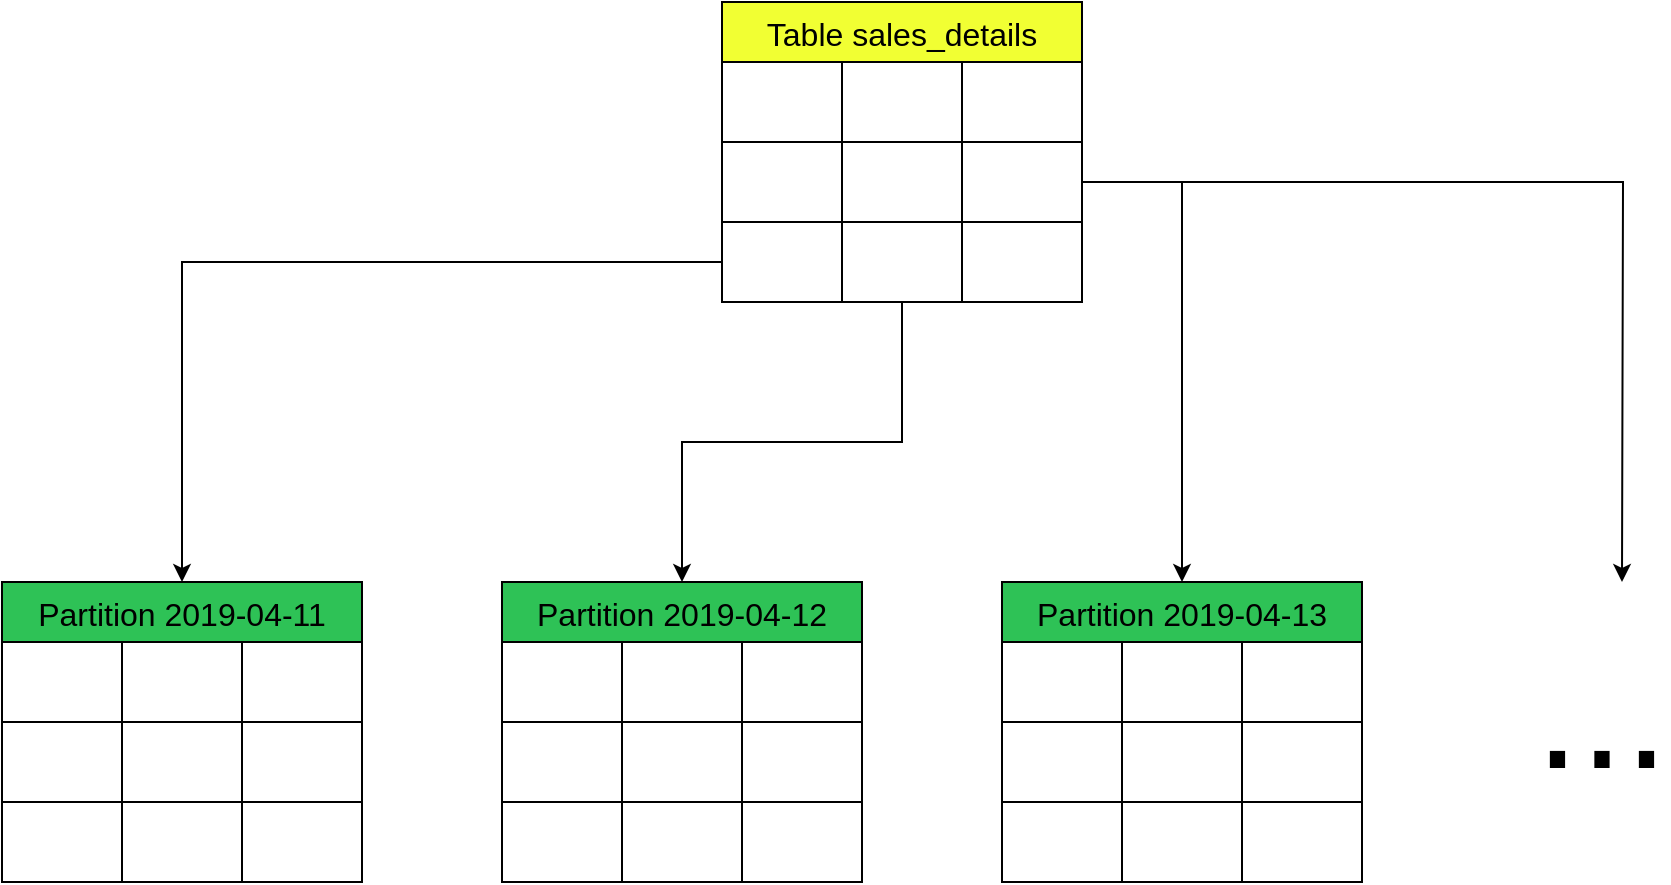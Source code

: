 <mxfile version="22.1.11" type="github">
  <diagram name="第 1 页" id="9uUyB4Z0gf19ZeqO-JPq">
    <mxGraphModel dx="2795" dy="1547" grid="1" gridSize="10" guides="1" tooltips="1" connect="1" arrows="1" fold="1" page="1" pageScale="1" pageWidth="1600" pageHeight="1200" math="0" shadow="0">
      <root>
        <mxCell id="0" />
        <mxCell id="1" parent="0" />
        <mxCell id="ixtWk2bjBTbpI4zYas3Y-57" style="edgeStyle=orthogonalEdgeStyle;rounded=0;orthogonalLoop=1;jettySize=auto;html=1;" edge="1" parent="1" source="ixtWk2bjBTbpI4zYas3Y-2" target="ixtWk2bjBTbpI4zYas3Y-28">
          <mxGeometry relative="1" as="geometry" />
        </mxCell>
        <mxCell id="ixtWk2bjBTbpI4zYas3Y-2" value="Table sales_details" style="shape=table;startSize=30;container=1;collapsible=0;childLayout=tableLayout;strokeColor=default;fontSize=16;fillColor=#F1FF33;" vertex="1" parent="1">
          <mxGeometry x="710" y="270" width="180" height="150.0" as="geometry" />
        </mxCell>
        <mxCell id="ixtWk2bjBTbpI4zYas3Y-3" value="" style="shape=tableRow;horizontal=0;startSize=0;swimlaneHead=0;swimlaneBody=0;strokeColor=inherit;top=0;left=0;bottom=0;right=0;collapsible=0;dropTarget=0;fillColor=none;points=[[0,0.5],[1,0.5]];portConstraint=eastwest;fontSize=16;" vertex="1" parent="ixtWk2bjBTbpI4zYas3Y-2">
          <mxGeometry y="30" width="180" height="40" as="geometry" />
        </mxCell>
        <mxCell id="ixtWk2bjBTbpI4zYas3Y-4" value="" style="shape=partialRectangle;html=1;whiteSpace=wrap;connectable=0;strokeColor=inherit;overflow=hidden;fillColor=none;top=0;left=0;bottom=0;right=0;pointerEvents=1;fontSize=16;" vertex="1" parent="ixtWk2bjBTbpI4zYas3Y-3">
          <mxGeometry width="60" height="40" as="geometry">
            <mxRectangle width="60" height="40" as="alternateBounds" />
          </mxGeometry>
        </mxCell>
        <mxCell id="ixtWk2bjBTbpI4zYas3Y-5" value="" style="shape=partialRectangle;html=1;whiteSpace=wrap;connectable=0;strokeColor=inherit;overflow=hidden;fillColor=none;top=0;left=0;bottom=0;right=0;pointerEvents=1;fontSize=16;" vertex="1" parent="ixtWk2bjBTbpI4zYas3Y-3">
          <mxGeometry x="60" width="60" height="40" as="geometry">
            <mxRectangle width="60" height="40" as="alternateBounds" />
          </mxGeometry>
        </mxCell>
        <mxCell id="ixtWk2bjBTbpI4zYas3Y-6" value="" style="shape=partialRectangle;html=1;whiteSpace=wrap;connectable=0;strokeColor=inherit;overflow=hidden;fillColor=none;top=0;left=0;bottom=0;right=0;pointerEvents=1;fontSize=16;" vertex="1" parent="ixtWk2bjBTbpI4zYas3Y-3">
          <mxGeometry x="120" width="60" height="40" as="geometry">
            <mxRectangle width="60" height="40" as="alternateBounds" />
          </mxGeometry>
        </mxCell>
        <mxCell id="ixtWk2bjBTbpI4zYas3Y-7" value="" style="shape=tableRow;horizontal=0;startSize=0;swimlaneHead=0;swimlaneBody=0;strokeColor=inherit;top=0;left=0;bottom=0;right=0;collapsible=0;dropTarget=0;fillColor=none;points=[[0,0.5],[1,0.5]];portConstraint=eastwest;fontSize=16;" vertex="1" parent="ixtWk2bjBTbpI4zYas3Y-2">
          <mxGeometry y="70" width="180" height="40" as="geometry" />
        </mxCell>
        <mxCell id="ixtWk2bjBTbpI4zYas3Y-8" value="" style="shape=partialRectangle;html=1;whiteSpace=wrap;connectable=0;strokeColor=inherit;overflow=hidden;fillColor=none;top=0;left=0;bottom=0;right=0;pointerEvents=1;fontSize=16;" vertex="1" parent="ixtWk2bjBTbpI4zYas3Y-7">
          <mxGeometry width="60" height="40" as="geometry">
            <mxRectangle width="60" height="40" as="alternateBounds" />
          </mxGeometry>
        </mxCell>
        <mxCell id="ixtWk2bjBTbpI4zYas3Y-9" value="" style="shape=partialRectangle;html=1;whiteSpace=wrap;connectable=0;strokeColor=inherit;overflow=hidden;fillColor=none;top=0;left=0;bottom=0;right=0;pointerEvents=1;fontSize=16;" vertex="1" parent="ixtWk2bjBTbpI4zYas3Y-7">
          <mxGeometry x="60" width="60" height="40" as="geometry">
            <mxRectangle width="60" height="40" as="alternateBounds" />
          </mxGeometry>
        </mxCell>
        <mxCell id="ixtWk2bjBTbpI4zYas3Y-10" value="" style="shape=partialRectangle;html=1;whiteSpace=wrap;connectable=0;strokeColor=inherit;overflow=hidden;fillColor=none;top=0;left=0;bottom=0;right=0;pointerEvents=1;fontSize=16;" vertex="1" parent="ixtWk2bjBTbpI4zYas3Y-7">
          <mxGeometry x="120" width="60" height="40" as="geometry">
            <mxRectangle width="60" height="40" as="alternateBounds" />
          </mxGeometry>
        </mxCell>
        <mxCell id="ixtWk2bjBTbpI4zYas3Y-11" value="" style="shape=tableRow;horizontal=0;startSize=0;swimlaneHead=0;swimlaneBody=0;strokeColor=inherit;top=0;left=0;bottom=0;right=0;collapsible=0;dropTarget=0;fillColor=none;points=[[0,0.5],[1,0.5]];portConstraint=eastwest;fontSize=16;" vertex="1" parent="ixtWk2bjBTbpI4zYas3Y-2">
          <mxGeometry y="110" width="180" height="40" as="geometry" />
        </mxCell>
        <mxCell id="ixtWk2bjBTbpI4zYas3Y-12" value="" style="shape=partialRectangle;html=1;whiteSpace=wrap;connectable=0;strokeColor=inherit;overflow=hidden;fillColor=none;top=0;left=0;bottom=0;right=0;pointerEvents=1;fontSize=16;" vertex="1" parent="ixtWk2bjBTbpI4zYas3Y-11">
          <mxGeometry width="60" height="40" as="geometry">
            <mxRectangle width="60" height="40" as="alternateBounds" />
          </mxGeometry>
        </mxCell>
        <mxCell id="ixtWk2bjBTbpI4zYas3Y-13" value="" style="shape=partialRectangle;html=1;whiteSpace=wrap;connectable=0;strokeColor=inherit;overflow=hidden;fillColor=none;top=0;left=0;bottom=0;right=0;pointerEvents=1;fontSize=16;" vertex="1" parent="ixtWk2bjBTbpI4zYas3Y-11">
          <mxGeometry x="60" width="60" height="40" as="geometry">
            <mxRectangle width="60" height="40" as="alternateBounds" />
          </mxGeometry>
        </mxCell>
        <mxCell id="ixtWk2bjBTbpI4zYas3Y-14" value="" style="shape=partialRectangle;html=1;whiteSpace=wrap;connectable=0;strokeColor=inherit;overflow=hidden;fillColor=none;top=0;left=0;bottom=0;right=0;pointerEvents=1;fontSize=16;" vertex="1" parent="ixtWk2bjBTbpI4zYas3Y-11">
          <mxGeometry x="120" width="60" height="40" as="geometry">
            <mxRectangle width="60" height="40" as="alternateBounds" />
          </mxGeometry>
        </mxCell>
        <mxCell id="ixtWk2bjBTbpI4zYas3Y-15" value="Partition 2019-04-11" style="shape=table;startSize=30;container=1;collapsible=0;childLayout=tableLayout;strokeColor=default;fontSize=16;fillColor=#2EC256;" vertex="1" parent="1">
          <mxGeometry x="350" y="560" width="180" height="150" as="geometry" />
        </mxCell>
        <mxCell id="ixtWk2bjBTbpI4zYas3Y-16" value="" style="shape=tableRow;horizontal=0;startSize=0;swimlaneHead=0;swimlaneBody=0;strokeColor=inherit;top=0;left=0;bottom=0;right=0;collapsible=0;dropTarget=0;fillColor=none;points=[[0,0.5],[1,0.5]];portConstraint=eastwest;fontSize=16;" vertex="1" parent="ixtWk2bjBTbpI4zYas3Y-15">
          <mxGeometry y="30" width="180" height="40" as="geometry" />
        </mxCell>
        <mxCell id="ixtWk2bjBTbpI4zYas3Y-17" value="" style="shape=partialRectangle;html=1;whiteSpace=wrap;connectable=0;strokeColor=inherit;overflow=hidden;fillColor=none;top=0;left=0;bottom=0;right=0;pointerEvents=1;fontSize=16;" vertex="1" parent="ixtWk2bjBTbpI4zYas3Y-16">
          <mxGeometry width="60" height="40" as="geometry">
            <mxRectangle width="60" height="40" as="alternateBounds" />
          </mxGeometry>
        </mxCell>
        <mxCell id="ixtWk2bjBTbpI4zYas3Y-18" value="" style="shape=partialRectangle;html=1;whiteSpace=wrap;connectable=0;strokeColor=inherit;overflow=hidden;fillColor=none;top=0;left=0;bottom=0;right=0;pointerEvents=1;fontSize=16;" vertex="1" parent="ixtWk2bjBTbpI4zYas3Y-16">
          <mxGeometry x="60" width="60" height="40" as="geometry">
            <mxRectangle width="60" height="40" as="alternateBounds" />
          </mxGeometry>
        </mxCell>
        <mxCell id="ixtWk2bjBTbpI4zYas3Y-19" value="" style="shape=partialRectangle;html=1;whiteSpace=wrap;connectable=0;strokeColor=inherit;overflow=hidden;fillColor=none;top=0;left=0;bottom=0;right=0;pointerEvents=1;fontSize=16;" vertex="1" parent="ixtWk2bjBTbpI4zYas3Y-16">
          <mxGeometry x="120" width="60" height="40" as="geometry">
            <mxRectangle width="60" height="40" as="alternateBounds" />
          </mxGeometry>
        </mxCell>
        <mxCell id="ixtWk2bjBTbpI4zYas3Y-20" value="" style="shape=tableRow;horizontal=0;startSize=0;swimlaneHead=0;swimlaneBody=0;strokeColor=inherit;top=0;left=0;bottom=0;right=0;collapsible=0;dropTarget=0;fillColor=none;points=[[0,0.5],[1,0.5]];portConstraint=eastwest;fontSize=16;" vertex="1" parent="ixtWk2bjBTbpI4zYas3Y-15">
          <mxGeometry y="70" width="180" height="40" as="geometry" />
        </mxCell>
        <mxCell id="ixtWk2bjBTbpI4zYas3Y-21" value="" style="shape=partialRectangle;html=1;whiteSpace=wrap;connectable=0;strokeColor=inherit;overflow=hidden;fillColor=none;top=0;left=0;bottom=0;right=0;pointerEvents=1;fontSize=16;" vertex="1" parent="ixtWk2bjBTbpI4zYas3Y-20">
          <mxGeometry width="60" height="40" as="geometry">
            <mxRectangle width="60" height="40" as="alternateBounds" />
          </mxGeometry>
        </mxCell>
        <mxCell id="ixtWk2bjBTbpI4zYas3Y-22" value="" style="shape=partialRectangle;html=1;whiteSpace=wrap;connectable=0;strokeColor=inherit;overflow=hidden;fillColor=none;top=0;left=0;bottom=0;right=0;pointerEvents=1;fontSize=16;" vertex="1" parent="ixtWk2bjBTbpI4zYas3Y-20">
          <mxGeometry x="60" width="60" height="40" as="geometry">
            <mxRectangle width="60" height="40" as="alternateBounds" />
          </mxGeometry>
        </mxCell>
        <mxCell id="ixtWk2bjBTbpI4zYas3Y-23" value="" style="shape=partialRectangle;html=1;whiteSpace=wrap;connectable=0;strokeColor=inherit;overflow=hidden;fillColor=none;top=0;left=0;bottom=0;right=0;pointerEvents=1;fontSize=16;" vertex="1" parent="ixtWk2bjBTbpI4zYas3Y-20">
          <mxGeometry x="120" width="60" height="40" as="geometry">
            <mxRectangle width="60" height="40" as="alternateBounds" />
          </mxGeometry>
        </mxCell>
        <mxCell id="ixtWk2bjBTbpI4zYas3Y-24" value="" style="shape=tableRow;horizontal=0;startSize=0;swimlaneHead=0;swimlaneBody=0;strokeColor=inherit;top=0;left=0;bottom=0;right=0;collapsible=0;dropTarget=0;fillColor=none;points=[[0,0.5],[1,0.5]];portConstraint=eastwest;fontSize=16;" vertex="1" parent="ixtWk2bjBTbpI4zYas3Y-15">
          <mxGeometry y="110" width="180" height="40" as="geometry" />
        </mxCell>
        <mxCell id="ixtWk2bjBTbpI4zYas3Y-25" value="" style="shape=partialRectangle;html=1;whiteSpace=wrap;connectable=0;strokeColor=inherit;overflow=hidden;fillColor=none;top=0;left=0;bottom=0;right=0;pointerEvents=1;fontSize=16;" vertex="1" parent="ixtWk2bjBTbpI4zYas3Y-24">
          <mxGeometry width="60" height="40" as="geometry">
            <mxRectangle width="60" height="40" as="alternateBounds" />
          </mxGeometry>
        </mxCell>
        <mxCell id="ixtWk2bjBTbpI4zYas3Y-26" value="" style="shape=partialRectangle;html=1;whiteSpace=wrap;connectable=0;strokeColor=inherit;overflow=hidden;fillColor=none;top=0;left=0;bottom=0;right=0;pointerEvents=1;fontSize=16;" vertex="1" parent="ixtWk2bjBTbpI4zYas3Y-24">
          <mxGeometry x="60" width="60" height="40" as="geometry">
            <mxRectangle width="60" height="40" as="alternateBounds" />
          </mxGeometry>
        </mxCell>
        <mxCell id="ixtWk2bjBTbpI4zYas3Y-27" value="" style="shape=partialRectangle;html=1;whiteSpace=wrap;connectable=0;strokeColor=inherit;overflow=hidden;fillColor=none;top=0;left=0;bottom=0;right=0;pointerEvents=1;fontSize=16;" vertex="1" parent="ixtWk2bjBTbpI4zYas3Y-24">
          <mxGeometry x="120" width="60" height="40" as="geometry">
            <mxRectangle width="60" height="40" as="alternateBounds" />
          </mxGeometry>
        </mxCell>
        <mxCell id="ixtWk2bjBTbpI4zYas3Y-28" value="Partition 2019-04-12" style="shape=table;startSize=30;container=1;collapsible=0;childLayout=tableLayout;strokeColor=default;fontSize=16;fillColor=#2EC256;" vertex="1" parent="1">
          <mxGeometry x="600" y="560" width="180" height="150" as="geometry" />
        </mxCell>
        <mxCell id="ixtWk2bjBTbpI4zYas3Y-29" value="" style="shape=tableRow;horizontal=0;startSize=0;swimlaneHead=0;swimlaneBody=0;strokeColor=inherit;top=0;left=0;bottom=0;right=0;collapsible=0;dropTarget=0;fillColor=none;points=[[0,0.5],[1,0.5]];portConstraint=eastwest;fontSize=16;" vertex="1" parent="ixtWk2bjBTbpI4zYas3Y-28">
          <mxGeometry y="30" width="180" height="40" as="geometry" />
        </mxCell>
        <mxCell id="ixtWk2bjBTbpI4zYas3Y-30" value="" style="shape=partialRectangle;html=1;whiteSpace=wrap;connectable=0;strokeColor=inherit;overflow=hidden;fillColor=none;top=0;left=0;bottom=0;right=0;pointerEvents=1;fontSize=16;" vertex="1" parent="ixtWk2bjBTbpI4zYas3Y-29">
          <mxGeometry width="60" height="40" as="geometry">
            <mxRectangle width="60" height="40" as="alternateBounds" />
          </mxGeometry>
        </mxCell>
        <mxCell id="ixtWk2bjBTbpI4zYas3Y-31" value="" style="shape=partialRectangle;html=1;whiteSpace=wrap;connectable=0;strokeColor=inherit;overflow=hidden;fillColor=none;top=0;left=0;bottom=0;right=0;pointerEvents=1;fontSize=16;" vertex="1" parent="ixtWk2bjBTbpI4zYas3Y-29">
          <mxGeometry x="60" width="60" height="40" as="geometry">
            <mxRectangle width="60" height="40" as="alternateBounds" />
          </mxGeometry>
        </mxCell>
        <mxCell id="ixtWk2bjBTbpI4zYas3Y-32" value="" style="shape=partialRectangle;html=1;whiteSpace=wrap;connectable=0;strokeColor=inherit;overflow=hidden;fillColor=none;top=0;left=0;bottom=0;right=0;pointerEvents=1;fontSize=16;" vertex="1" parent="ixtWk2bjBTbpI4zYas3Y-29">
          <mxGeometry x="120" width="60" height="40" as="geometry">
            <mxRectangle width="60" height="40" as="alternateBounds" />
          </mxGeometry>
        </mxCell>
        <mxCell id="ixtWk2bjBTbpI4zYas3Y-33" value="" style="shape=tableRow;horizontal=0;startSize=0;swimlaneHead=0;swimlaneBody=0;strokeColor=inherit;top=0;left=0;bottom=0;right=0;collapsible=0;dropTarget=0;fillColor=none;points=[[0,0.5],[1,0.5]];portConstraint=eastwest;fontSize=16;" vertex="1" parent="ixtWk2bjBTbpI4zYas3Y-28">
          <mxGeometry y="70" width="180" height="40" as="geometry" />
        </mxCell>
        <mxCell id="ixtWk2bjBTbpI4zYas3Y-34" value="" style="shape=partialRectangle;html=1;whiteSpace=wrap;connectable=0;strokeColor=inherit;overflow=hidden;fillColor=none;top=0;left=0;bottom=0;right=0;pointerEvents=1;fontSize=16;" vertex="1" parent="ixtWk2bjBTbpI4zYas3Y-33">
          <mxGeometry width="60" height="40" as="geometry">
            <mxRectangle width="60" height="40" as="alternateBounds" />
          </mxGeometry>
        </mxCell>
        <mxCell id="ixtWk2bjBTbpI4zYas3Y-35" value="" style="shape=partialRectangle;html=1;whiteSpace=wrap;connectable=0;strokeColor=inherit;overflow=hidden;fillColor=none;top=0;left=0;bottom=0;right=0;pointerEvents=1;fontSize=16;" vertex="1" parent="ixtWk2bjBTbpI4zYas3Y-33">
          <mxGeometry x="60" width="60" height="40" as="geometry">
            <mxRectangle width="60" height="40" as="alternateBounds" />
          </mxGeometry>
        </mxCell>
        <mxCell id="ixtWk2bjBTbpI4zYas3Y-36" value="" style="shape=partialRectangle;html=1;whiteSpace=wrap;connectable=0;strokeColor=inherit;overflow=hidden;fillColor=none;top=0;left=0;bottom=0;right=0;pointerEvents=1;fontSize=16;" vertex="1" parent="ixtWk2bjBTbpI4zYas3Y-33">
          <mxGeometry x="120" width="60" height="40" as="geometry">
            <mxRectangle width="60" height="40" as="alternateBounds" />
          </mxGeometry>
        </mxCell>
        <mxCell id="ixtWk2bjBTbpI4zYas3Y-37" value="" style="shape=tableRow;horizontal=0;startSize=0;swimlaneHead=0;swimlaneBody=0;strokeColor=inherit;top=0;left=0;bottom=0;right=0;collapsible=0;dropTarget=0;fillColor=none;points=[[0,0.5],[1,0.5]];portConstraint=eastwest;fontSize=16;" vertex="1" parent="ixtWk2bjBTbpI4zYas3Y-28">
          <mxGeometry y="110" width="180" height="40" as="geometry" />
        </mxCell>
        <mxCell id="ixtWk2bjBTbpI4zYas3Y-38" value="" style="shape=partialRectangle;html=1;whiteSpace=wrap;connectable=0;strokeColor=inherit;overflow=hidden;fillColor=none;top=0;left=0;bottom=0;right=0;pointerEvents=1;fontSize=16;" vertex="1" parent="ixtWk2bjBTbpI4zYas3Y-37">
          <mxGeometry width="60" height="40" as="geometry">
            <mxRectangle width="60" height="40" as="alternateBounds" />
          </mxGeometry>
        </mxCell>
        <mxCell id="ixtWk2bjBTbpI4zYas3Y-39" value="" style="shape=partialRectangle;html=1;whiteSpace=wrap;connectable=0;strokeColor=inherit;overflow=hidden;fillColor=none;top=0;left=0;bottom=0;right=0;pointerEvents=1;fontSize=16;" vertex="1" parent="ixtWk2bjBTbpI4zYas3Y-37">
          <mxGeometry x="60" width="60" height="40" as="geometry">
            <mxRectangle width="60" height="40" as="alternateBounds" />
          </mxGeometry>
        </mxCell>
        <mxCell id="ixtWk2bjBTbpI4zYas3Y-40" value="" style="shape=partialRectangle;html=1;whiteSpace=wrap;connectable=0;strokeColor=inherit;overflow=hidden;fillColor=none;top=0;left=0;bottom=0;right=0;pointerEvents=1;fontSize=16;" vertex="1" parent="ixtWk2bjBTbpI4zYas3Y-37">
          <mxGeometry x="120" width="60" height="40" as="geometry">
            <mxRectangle width="60" height="40" as="alternateBounds" />
          </mxGeometry>
        </mxCell>
        <mxCell id="ixtWk2bjBTbpI4zYas3Y-41" value="Partition 2019-04-13" style="shape=table;startSize=30;container=1;collapsible=0;childLayout=tableLayout;strokeColor=default;fontSize=16;fillColor=#2EC256;" vertex="1" parent="1">
          <mxGeometry x="850" y="560" width="180" height="150" as="geometry" />
        </mxCell>
        <mxCell id="ixtWk2bjBTbpI4zYas3Y-42" value="" style="shape=tableRow;horizontal=0;startSize=0;swimlaneHead=0;swimlaneBody=0;strokeColor=inherit;top=0;left=0;bottom=0;right=0;collapsible=0;dropTarget=0;fillColor=none;points=[[0,0.5],[1,0.5]];portConstraint=eastwest;fontSize=16;" vertex="1" parent="ixtWk2bjBTbpI4zYas3Y-41">
          <mxGeometry y="30" width="180" height="40" as="geometry" />
        </mxCell>
        <mxCell id="ixtWk2bjBTbpI4zYas3Y-43" value="" style="shape=partialRectangle;html=1;whiteSpace=wrap;connectable=0;strokeColor=inherit;overflow=hidden;fillColor=none;top=0;left=0;bottom=0;right=0;pointerEvents=1;fontSize=16;" vertex="1" parent="ixtWk2bjBTbpI4zYas3Y-42">
          <mxGeometry width="60" height="40" as="geometry">
            <mxRectangle width="60" height="40" as="alternateBounds" />
          </mxGeometry>
        </mxCell>
        <mxCell id="ixtWk2bjBTbpI4zYas3Y-44" value="" style="shape=partialRectangle;html=1;whiteSpace=wrap;connectable=0;strokeColor=inherit;overflow=hidden;fillColor=none;top=0;left=0;bottom=0;right=0;pointerEvents=1;fontSize=16;" vertex="1" parent="ixtWk2bjBTbpI4zYas3Y-42">
          <mxGeometry x="60" width="60" height="40" as="geometry">
            <mxRectangle width="60" height="40" as="alternateBounds" />
          </mxGeometry>
        </mxCell>
        <mxCell id="ixtWk2bjBTbpI4zYas3Y-45" value="" style="shape=partialRectangle;html=1;whiteSpace=wrap;connectable=0;strokeColor=inherit;overflow=hidden;fillColor=none;top=0;left=0;bottom=0;right=0;pointerEvents=1;fontSize=16;" vertex="1" parent="ixtWk2bjBTbpI4zYas3Y-42">
          <mxGeometry x="120" width="60" height="40" as="geometry">
            <mxRectangle width="60" height="40" as="alternateBounds" />
          </mxGeometry>
        </mxCell>
        <mxCell id="ixtWk2bjBTbpI4zYas3Y-46" value="" style="shape=tableRow;horizontal=0;startSize=0;swimlaneHead=0;swimlaneBody=0;strokeColor=inherit;top=0;left=0;bottom=0;right=0;collapsible=0;dropTarget=0;fillColor=none;points=[[0,0.5],[1,0.5]];portConstraint=eastwest;fontSize=16;" vertex="1" parent="ixtWk2bjBTbpI4zYas3Y-41">
          <mxGeometry y="70" width="180" height="40" as="geometry" />
        </mxCell>
        <mxCell id="ixtWk2bjBTbpI4zYas3Y-47" value="" style="shape=partialRectangle;html=1;whiteSpace=wrap;connectable=0;strokeColor=inherit;overflow=hidden;fillColor=none;top=0;left=0;bottom=0;right=0;pointerEvents=1;fontSize=16;" vertex="1" parent="ixtWk2bjBTbpI4zYas3Y-46">
          <mxGeometry width="60" height="40" as="geometry">
            <mxRectangle width="60" height="40" as="alternateBounds" />
          </mxGeometry>
        </mxCell>
        <mxCell id="ixtWk2bjBTbpI4zYas3Y-48" value="" style="shape=partialRectangle;html=1;whiteSpace=wrap;connectable=0;strokeColor=inherit;overflow=hidden;fillColor=none;top=0;left=0;bottom=0;right=0;pointerEvents=1;fontSize=16;" vertex="1" parent="ixtWk2bjBTbpI4zYas3Y-46">
          <mxGeometry x="60" width="60" height="40" as="geometry">
            <mxRectangle width="60" height="40" as="alternateBounds" />
          </mxGeometry>
        </mxCell>
        <mxCell id="ixtWk2bjBTbpI4zYas3Y-49" value="" style="shape=partialRectangle;html=1;whiteSpace=wrap;connectable=0;strokeColor=inherit;overflow=hidden;fillColor=none;top=0;left=0;bottom=0;right=0;pointerEvents=1;fontSize=16;" vertex="1" parent="ixtWk2bjBTbpI4zYas3Y-46">
          <mxGeometry x="120" width="60" height="40" as="geometry">
            <mxRectangle width="60" height="40" as="alternateBounds" />
          </mxGeometry>
        </mxCell>
        <mxCell id="ixtWk2bjBTbpI4zYas3Y-50" value="" style="shape=tableRow;horizontal=0;startSize=0;swimlaneHead=0;swimlaneBody=0;strokeColor=inherit;top=0;left=0;bottom=0;right=0;collapsible=0;dropTarget=0;fillColor=none;points=[[0,0.5],[1,0.5]];portConstraint=eastwest;fontSize=16;" vertex="1" parent="ixtWk2bjBTbpI4zYas3Y-41">
          <mxGeometry y="110" width="180" height="40" as="geometry" />
        </mxCell>
        <mxCell id="ixtWk2bjBTbpI4zYas3Y-51" value="" style="shape=partialRectangle;html=1;whiteSpace=wrap;connectable=0;strokeColor=inherit;overflow=hidden;fillColor=none;top=0;left=0;bottom=0;right=0;pointerEvents=1;fontSize=16;" vertex="1" parent="ixtWk2bjBTbpI4zYas3Y-50">
          <mxGeometry width="60" height="40" as="geometry">
            <mxRectangle width="60" height="40" as="alternateBounds" />
          </mxGeometry>
        </mxCell>
        <mxCell id="ixtWk2bjBTbpI4zYas3Y-52" value="" style="shape=partialRectangle;html=1;whiteSpace=wrap;connectable=0;strokeColor=inherit;overflow=hidden;fillColor=none;top=0;left=0;bottom=0;right=0;pointerEvents=1;fontSize=16;" vertex="1" parent="ixtWk2bjBTbpI4zYas3Y-50">
          <mxGeometry x="60" width="60" height="40" as="geometry">
            <mxRectangle width="60" height="40" as="alternateBounds" />
          </mxGeometry>
        </mxCell>
        <mxCell id="ixtWk2bjBTbpI4zYas3Y-53" value="" style="shape=partialRectangle;html=1;whiteSpace=wrap;connectable=0;strokeColor=inherit;overflow=hidden;fillColor=none;top=0;left=0;bottom=0;right=0;pointerEvents=1;fontSize=16;" vertex="1" parent="ixtWk2bjBTbpI4zYas3Y-50">
          <mxGeometry x="120" width="60" height="40" as="geometry">
            <mxRectangle width="60" height="40" as="alternateBounds" />
          </mxGeometry>
        </mxCell>
        <mxCell id="ixtWk2bjBTbpI4zYas3Y-54" value="..." style="text;strokeColor=none;align=center;fillColor=none;html=1;verticalAlign=middle;whiteSpace=wrap;rounded=0;fontSize=80;" vertex="1" parent="1">
          <mxGeometry x="1120" y="610" width="60" height="30" as="geometry" />
        </mxCell>
        <mxCell id="ixtWk2bjBTbpI4zYas3Y-56" style="edgeStyle=orthogonalEdgeStyle;rounded=0;orthogonalLoop=1;jettySize=auto;html=1;entryX=0.5;entryY=0;entryDx=0;entryDy=0;" edge="1" parent="1" source="ixtWk2bjBTbpI4zYas3Y-11" target="ixtWk2bjBTbpI4zYas3Y-15">
          <mxGeometry relative="1" as="geometry" />
        </mxCell>
        <mxCell id="ixtWk2bjBTbpI4zYas3Y-58" style="edgeStyle=orthogonalEdgeStyle;rounded=0;orthogonalLoop=1;jettySize=auto;html=1;" edge="1" parent="1" source="ixtWk2bjBTbpI4zYas3Y-7" target="ixtWk2bjBTbpI4zYas3Y-41">
          <mxGeometry relative="1" as="geometry" />
        </mxCell>
        <mxCell id="ixtWk2bjBTbpI4zYas3Y-59" style="edgeStyle=orthogonalEdgeStyle;rounded=0;orthogonalLoop=1;jettySize=auto;html=1;" edge="1" parent="1" source="ixtWk2bjBTbpI4zYas3Y-7">
          <mxGeometry relative="1" as="geometry">
            <mxPoint x="1160" y="560" as="targetPoint" />
          </mxGeometry>
        </mxCell>
      </root>
    </mxGraphModel>
  </diagram>
</mxfile>
